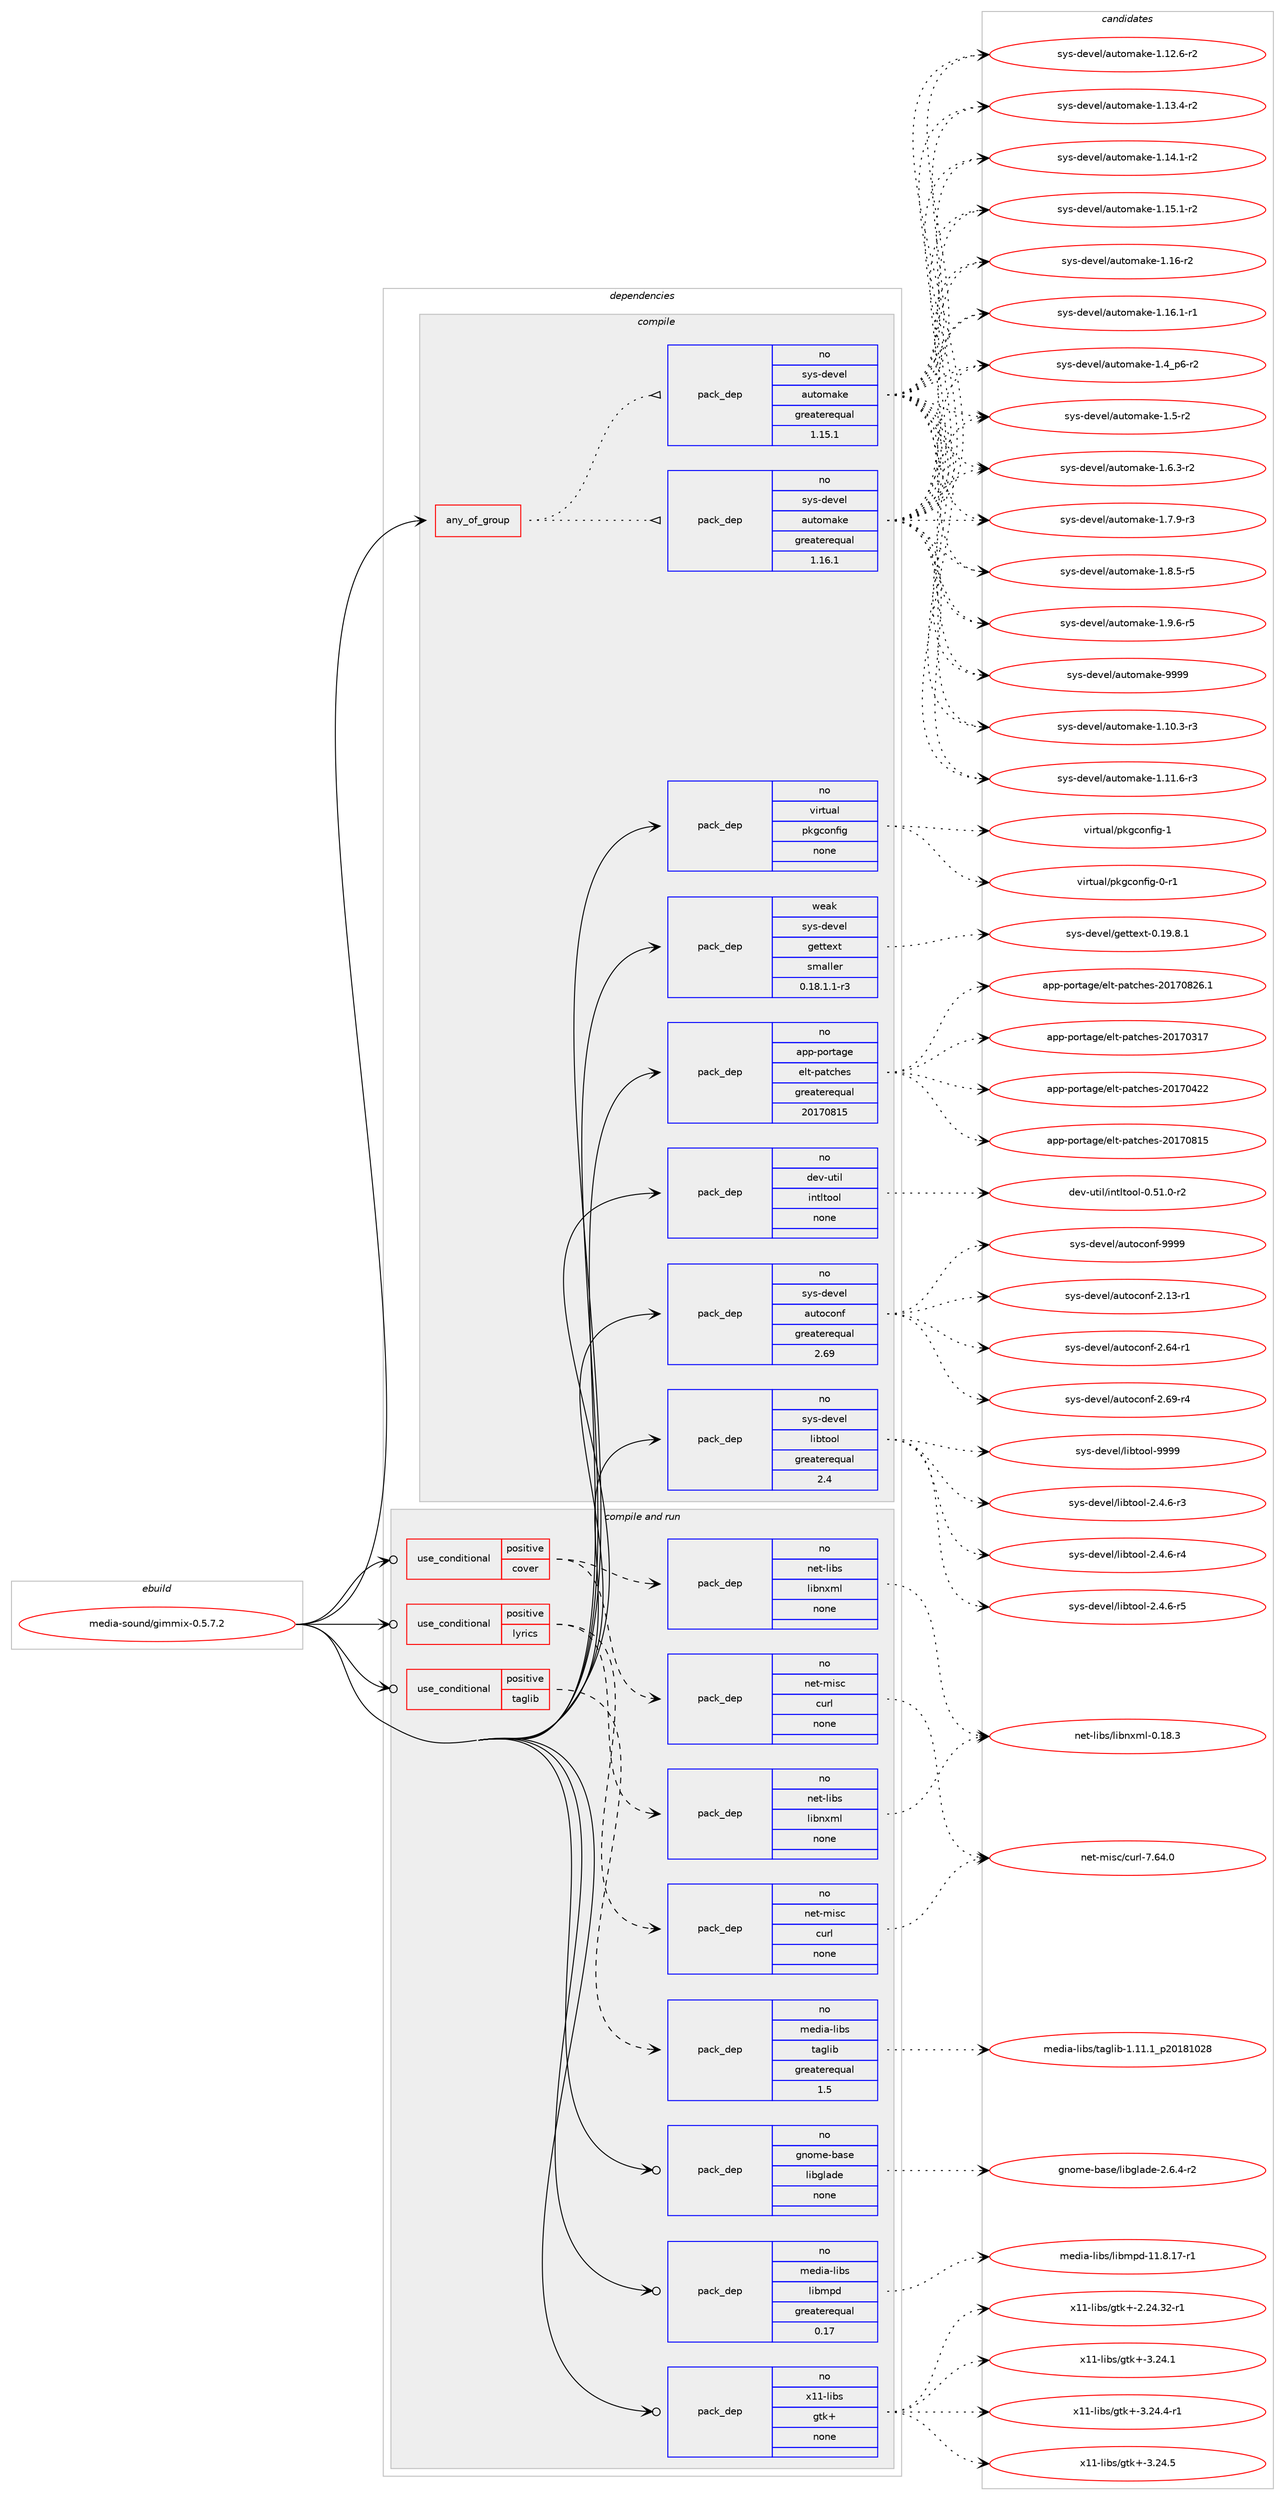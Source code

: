 digraph prolog {

# *************
# Graph options
# *************

newrank=true;
concentrate=true;
compound=true;
graph [rankdir=LR,fontname=Helvetica,fontsize=10,ranksep=1.5];#, ranksep=2.5, nodesep=0.2];
edge  [arrowhead=vee];
node  [fontname=Helvetica,fontsize=10];

# **********
# The ebuild
# **********

subgraph cluster_leftcol {
color=gray;
rank=same;
label=<<i>ebuild</i>>;
id [label="media-sound/gimmix-0.5.7.2", color=red, width=4, href="../media-sound/gimmix-0.5.7.2.svg"];
}

# ****************
# The dependencies
# ****************

subgraph cluster_midcol {
color=gray;
label=<<i>dependencies</i>>;
subgraph cluster_compile {
fillcolor="#eeeeee";
style=filled;
label=<<i>compile</i>>;
subgraph any25470 {
dependency1625974 [label=<<TABLE BORDER="0" CELLBORDER="1" CELLSPACING="0" CELLPADDING="4"><TR><TD CELLPADDING="10">any_of_group</TD></TR></TABLE>>, shape=none, color=red];subgraph pack1162535 {
dependency1625975 [label=<<TABLE BORDER="0" CELLBORDER="1" CELLSPACING="0" CELLPADDING="4" WIDTH="220"><TR><TD ROWSPAN="6" CELLPADDING="30">pack_dep</TD></TR><TR><TD WIDTH="110">no</TD></TR><TR><TD>sys-devel</TD></TR><TR><TD>automake</TD></TR><TR><TD>greaterequal</TD></TR><TR><TD>1.16.1</TD></TR></TABLE>>, shape=none, color=blue];
}
dependency1625974:e -> dependency1625975:w [weight=20,style="dotted",arrowhead="oinv"];
subgraph pack1162536 {
dependency1625976 [label=<<TABLE BORDER="0" CELLBORDER="1" CELLSPACING="0" CELLPADDING="4" WIDTH="220"><TR><TD ROWSPAN="6" CELLPADDING="30">pack_dep</TD></TR><TR><TD WIDTH="110">no</TD></TR><TR><TD>sys-devel</TD></TR><TR><TD>automake</TD></TR><TR><TD>greaterequal</TD></TR><TR><TD>1.15.1</TD></TR></TABLE>>, shape=none, color=blue];
}
dependency1625974:e -> dependency1625976:w [weight=20,style="dotted",arrowhead="oinv"];
}
id:e -> dependency1625974:w [weight=20,style="solid",arrowhead="vee"];
subgraph pack1162537 {
dependency1625977 [label=<<TABLE BORDER="0" CELLBORDER="1" CELLSPACING="0" CELLPADDING="4" WIDTH="220"><TR><TD ROWSPAN="6" CELLPADDING="30">pack_dep</TD></TR><TR><TD WIDTH="110">no</TD></TR><TR><TD>app-portage</TD></TR><TR><TD>elt-patches</TD></TR><TR><TD>greaterequal</TD></TR><TR><TD>20170815</TD></TR></TABLE>>, shape=none, color=blue];
}
id:e -> dependency1625977:w [weight=20,style="solid",arrowhead="vee"];
subgraph pack1162538 {
dependency1625978 [label=<<TABLE BORDER="0" CELLBORDER="1" CELLSPACING="0" CELLPADDING="4" WIDTH="220"><TR><TD ROWSPAN="6" CELLPADDING="30">pack_dep</TD></TR><TR><TD WIDTH="110">no</TD></TR><TR><TD>dev-util</TD></TR><TR><TD>intltool</TD></TR><TR><TD>none</TD></TR><TR><TD></TD></TR></TABLE>>, shape=none, color=blue];
}
id:e -> dependency1625978:w [weight=20,style="solid",arrowhead="vee"];
subgraph pack1162539 {
dependency1625979 [label=<<TABLE BORDER="0" CELLBORDER="1" CELLSPACING="0" CELLPADDING="4" WIDTH="220"><TR><TD ROWSPAN="6" CELLPADDING="30">pack_dep</TD></TR><TR><TD WIDTH="110">no</TD></TR><TR><TD>sys-devel</TD></TR><TR><TD>autoconf</TD></TR><TR><TD>greaterequal</TD></TR><TR><TD>2.69</TD></TR></TABLE>>, shape=none, color=blue];
}
id:e -> dependency1625979:w [weight=20,style="solid",arrowhead="vee"];
subgraph pack1162540 {
dependency1625980 [label=<<TABLE BORDER="0" CELLBORDER="1" CELLSPACING="0" CELLPADDING="4" WIDTH="220"><TR><TD ROWSPAN="6" CELLPADDING="30">pack_dep</TD></TR><TR><TD WIDTH="110">no</TD></TR><TR><TD>sys-devel</TD></TR><TR><TD>libtool</TD></TR><TR><TD>greaterequal</TD></TR><TR><TD>2.4</TD></TR></TABLE>>, shape=none, color=blue];
}
id:e -> dependency1625980:w [weight=20,style="solid",arrowhead="vee"];
subgraph pack1162541 {
dependency1625981 [label=<<TABLE BORDER="0" CELLBORDER="1" CELLSPACING="0" CELLPADDING="4" WIDTH="220"><TR><TD ROWSPAN="6" CELLPADDING="30">pack_dep</TD></TR><TR><TD WIDTH="110">no</TD></TR><TR><TD>virtual</TD></TR><TR><TD>pkgconfig</TD></TR><TR><TD>none</TD></TR><TR><TD></TD></TR></TABLE>>, shape=none, color=blue];
}
id:e -> dependency1625981:w [weight=20,style="solid",arrowhead="vee"];
subgraph pack1162542 {
dependency1625982 [label=<<TABLE BORDER="0" CELLBORDER="1" CELLSPACING="0" CELLPADDING="4" WIDTH="220"><TR><TD ROWSPAN="6" CELLPADDING="30">pack_dep</TD></TR><TR><TD WIDTH="110">weak</TD></TR><TR><TD>sys-devel</TD></TR><TR><TD>gettext</TD></TR><TR><TD>smaller</TD></TR><TR><TD>0.18.1.1-r3</TD></TR></TABLE>>, shape=none, color=blue];
}
id:e -> dependency1625982:w [weight=20,style="solid",arrowhead="vee"];
}
subgraph cluster_compileandrun {
fillcolor="#eeeeee";
style=filled;
label=<<i>compile and run</i>>;
subgraph cond437199 {
dependency1625983 [label=<<TABLE BORDER="0" CELLBORDER="1" CELLSPACING="0" CELLPADDING="4"><TR><TD ROWSPAN="3" CELLPADDING="10">use_conditional</TD></TR><TR><TD>positive</TD></TR><TR><TD>cover</TD></TR></TABLE>>, shape=none, color=red];
subgraph pack1162543 {
dependency1625984 [label=<<TABLE BORDER="0" CELLBORDER="1" CELLSPACING="0" CELLPADDING="4" WIDTH="220"><TR><TD ROWSPAN="6" CELLPADDING="30">pack_dep</TD></TR><TR><TD WIDTH="110">no</TD></TR><TR><TD>net-libs</TD></TR><TR><TD>libnxml</TD></TR><TR><TD>none</TD></TR><TR><TD></TD></TR></TABLE>>, shape=none, color=blue];
}
dependency1625983:e -> dependency1625984:w [weight=20,style="dashed",arrowhead="vee"];
subgraph pack1162544 {
dependency1625985 [label=<<TABLE BORDER="0" CELLBORDER="1" CELLSPACING="0" CELLPADDING="4" WIDTH="220"><TR><TD ROWSPAN="6" CELLPADDING="30">pack_dep</TD></TR><TR><TD WIDTH="110">no</TD></TR><TR><TD>net-misc</TD></TR><TR><TD>curl</TD></TR><TR><TD>none</TD></TR><TR><TD></TD></TR></TABLE>>, shape=none, color=blue];
}
dependency1625983:e -> dependency1625985:w [weight=20,style="dashed",arrowhead="vee"];
}
id:e -> dependency1625983:w [weight=20,style="solid",arrowhead="odotvee"];
subgraph cond437200 {
dependency1625986 [label=<<TABLE BORDER="0" CELLBORDER="1" CELLSPACING="0" CELLPADDING="4"><TR><TD ROWSPAN="3" CELLPADDING="10">use_conditional</TD></TR><TR><TD>positive</TD></TR><TR><TD>lyrics</TD></TR></TABLE>>, shape=none, color=red];
subgraph pack1162545 {
dependency1625987 [label=<<TABLE BORDER="0" CELLBORDER="1" CELLSPACING="0" CELLPADDING="4" WIDTH="220"><TR><TD ROWSPAN="6" CELLPADDING="30">pack_dep</TD></TR><TR><TD WIDTH="110">no</TD></TR><TR><TD>net-libs</TD></TR><TR><TD>libnxml</TD></TR><TR><TD>none</TD></TR><TR><TD></TD></TR></TABLE>>, shape=none, color=blue];
}
dependency1625986:e -> dependency1625987:w [weight=20,style="dashed",arrowhead="vee"];
subgraph pack1162546 {
dependency1625988 [label=<<TABLE BORDER="0" CELLBORDER="1" CELLSPACING="0" CELLPADDING="4" WIDTH="220"><TR><TD ROWSPAN="6" CELLPADDING="30">pack_dep</TD></TR><TR><TD WIDTH="110">no</TD></TR><TR><TD>net-misc</TD></TR><TR><TD>curl</TD></TR><TR><TD>none</TD></TR><TR><TD></TD></TR></TABLE>>, shape=none, color=blue];
}
dependency1625986:e -> dependency1625988:w [weight=20,style="dashed",arrowhead="vee"];
}
id:e -> dependency1625986:w [weight=20,style="solid",arrowhead="odotvee"];
subgraph cond437201 {
dependency1625989 [label=<<TABLE BORDER="0" CELLBORDER="1" CELLSPACING="0" CELLPADDING="4"><TR><TD ROWSPAN="3" CELLPADDING="10">use_conditional</TD></TR><TR><TD>positive</TD></TR><TR><TD>taglib</TD></TR></TABLE>>, shape=none, color=red];
subgraph pack1162547 {
dependency1625990 [label=<<TABLE BORDER="0" CELLBORDER="1" CELLSPACING="0" CELLPADDING="4" WIDTH="220"><TR><TD ROWSPAN="6" CELLPADDING="30">pack_dep</TD></TR><TR><TD WIDTH="110">no</TD></TR><TR><TD>media-libs</TD></TR><TR><TD>taglib</TD></TR><TR><TD>greaterequal</TD></TR><TR><TD>1.5</TD></TR></TABLE>>, shape=none, color=blue];
}
dependency1625989:e -> dependency1625990:w [weight=20,style="dashed",arrowhead="vee"];
}
id:e -> dependency1625989:w [weight=20,style="solid",arrowhead="odotvee"];
subgraph pack1162548 {
dependency1625991 [label=<<TABLE BORDER="0" CELLBORDER="1" CELLSPACING="0" CELLPADDING="4" WIDTH="220"><TR><TD ROWSPAN="6" CELLPADDING="30">pack_dep</TD></TR><TR><TD WIDTH="110">no</TD></TR><TR><TD>gnome-base</TD></TR><TR><TD>libglade</TD></TR><TR><TD>none</TD></TR><TR><TD></TD></TR></TABLE>>, shape=none, color=blue];
}
id:e -> dependency1625991:w [weight=20,style="solid",arrowhead="odotvee"];
subgraph pack1162549 {
dependency1625992 [label=<<TABLE BORDER="0" CELLBORDER="1" CELLSPACING="0" CELLPADDING="4" WIDTH="220"><TR><TD ROWSPAN="6" CELLPADDING="30">pack_dep</TD></TR><TR><TD WIDTH="110">no</TD></TR><TR><TD>media-libs</TD></TR><TR><TD>libmpd</TD></TR><TR><TD>greaterequal</TD></TR><TR><TD>0.17</TD></TR></TABLE>>, shape=none, color=blue];
}
id:e -> dependency1625992:w [weight=20,style="solid",arrowhead="odotvee"];
subgraph pack1162550 {
dependency1625993 [label=<<TABLE BORDER="0" CELLBORDER="1" CELLSPACING="0" CELLPADDING="4" WIDTH="220"><TR><TD ROWSPAN="6" CELLPADDING="30">pack_dep</TD></TR><TR><TD WIDTH="110">no</TD></TR><TR><TD>x11-libs</TD></TR><TR><TD>gtk+</TD></TR><TR><TD>none</TD></TR><TR><TD></TD></TR></TABLE>>, shape=none, color=blue];
}
id:e -> dependency1625993:w [weight=20,style="solid",arrowhead="odotvee"];
}
subgraph cluster_run {
fillcolor="#eeeeee";
style=filled;
label=<<i>run</i>>;
}
}

# **************
# The candidates
# **************

subgraph cluster_choices {
rank=same;
color=gray;
label=<<i>candidates</i>>;

subgraph choice1162535 {
color=black;
nodesep=1;
choice11512111545100101118101108479711711611110997107101454946494846514511451 [label="sys-devel/automake-1.10.3-r3", color=red, width=4,href="../sys-devel/automake-1.10.3-r3.svg"];
choice11512111545100101118101108479711711611110997107101454946494946544511451 [label="sys-devel/automake-1.11.6-r3", color=red, width=4,href="../sys-devel/automake-1.11.6-r3.svg"];
choice11512111545100101118101108479711711611110997107101454946495046544511450 [label="sys-devel/automake-1.12.6-r2", color=red, width=4,href="../sys-devel/automake-1.12.6-r2.svg"];
choice11512111545100101118101108479711711611110997107101454946495146524511450 [label="sys-devel/automake-1.13.4-r2", color=red, width=4,href="../sys-devel/automake-1.13.4-r2.svg"];
choice11512111545100101118101108479711711611110997107101454946495246494511450 [label="sys-devel/automake-1.14.1-r2", color=red, width=4,href="../sys-devel/automake-1.14.1-r2.svg"];
choice11512111545100101118101108479711711611110997107101454946495346494511450 [label="sys-devel/automake-1.15.1-r2", color=red, width=4,href="../sys-devel/automake-1.15.1-r2.svg"];
choice1151211154510010111810110847971171161111099710710145494649544511450 [label="sys-devel/automake-1.16-r2", color=red, width=4,href="../sys-devel/automake-1.16-r2.svg"];
choice11512111545100101118101108479711711611110997107101454946495446494511449 [label="sys-devel/automake-1.16.1-r1", color=red, width=4,href="../sys-devel/automake-1.16.1-r1.svg"];
choice115121115451001011181011084797117116111109971071014549465295112544511450 [label="sys-devel/automake-1.4_p6-r2", color=red, width=4,href="../sys-devel/automake-1.4_p6-r2.svg"];
choice11512111545100101118101108479711711611110997107101454946534511450 [label="sys-devel/automake-1.5-r2", color=red, width=4,href="../sys-devel/automake-1.5-r2.svg"];
choice115121115451001011181011084797117116111109971071014549465446514511450 [label="sys-devel/automake-1.6.3-r2", color=red, width=4,href="../sys-devel/automake-1.6.3-r2.svg"];
choice115121115451001011181011084797117116111109971071014549465546574511451 [label="sys-devel/automake-1.7.9-r3", color=red, width=4,href="../sys-devel/automake-1.7.9-r3.svg"];
choice115121115451001011181011084797117116111109971071014549465646534511453 [label="sys-devel/automake-1.8.5-r5", color=red, width=4,href="../sys-devel/automake-1.8.5-r5.svg"];
choice115121115451001011181011084797117116111109971071014549465746544511453 [label="sys-devel/automake-1.9.6-r5", color=red, width=4,href="../sys-devel/automake-1.9.6-r5.svg"];
choice115121115451001011181011084797117116111109971071014557575757 [label="sys-devel/automake-9999", color=red, width=4,href="../sys-devel/automake-9999.svg"];
dependency1625975:e -> choice11512111545100101118101108479711711611110997107101454946494846514511451:w [style=dotted,weight="100"];
dependency1625975:e -> choice11512111545100101118101108479711711611110997107101454946494946544511451:w [style=dotted,weight="100"];
dependency1625975:e -> choice11512111545100101118101108479711711611110997107101454946495046544511450:w [style=dotted,weight="100"];
dependency1625975:e -> choice11512111545100101118101108479711711611110997107101454946495146524511450:w [style=dotted,weight="100"];
dependency1625975:e -> choice11512111545100101118101108479711711611110997107101454946495246494511450:w [style=dotted,weight="100"];
dependency1625975:e -> choice11512111545100101118101108479711711611110997107101454946495346494511450:w [style=dotted,weight="100"];
dependency1625975:e -> choice1151211154510010111810110847971171161111099710710145494649544511450:w [style=dotted,weight="100"];
dependency1625975:e -> choice11512111545100101118101108479711711611110997107101454946495446494511449:w [style=dotted,weight="100"];
dependency1625975:e -> choice115121115451001011181011084797117116111109971071014549465295112544511450:w [style=dotted,weight="100"];
dependency1625975:e -> choice11512111545100101118101108479711711611110997107101454946534511450:w [style=dotted,weight="100"];
dependency1625975:e -> choice115121115451001011181011084797117116111109971071014549465446514511450:w [style=dotted,weight="100"];
dependency1625975:e -> choice115121115451001011181011084797117116111109971071014549465546574511451:w [style=dotted,weight="100"];
dependency1625975:e -> choice115121115451001011181011084797117116111109971071014549465646534511453:w [style=dotted,weight="100"];
dependency1625975:e -> choice115121115451001011181011084797117116111109971071014549465746544511453:w [style=dotted,weight="100"];
dependency1625975:e -> choice115121115451001011181011084797117116111109971071014557575757:w [style=dotted,weight="100"];
}
subgraph choice1162536 {
color=black;
nodesep=1;
choice11512111545100101118101108479711711611110997107101454946494846514511451 [label="sys-devel/automake-1.10.3-r3", color=red, width=4,href="../sys-devel/automake-1.10.3-r3.svg"];
choice11512111545100101118101108479711711611110997107101454946494946544511451 [label="sys-devel/automake-1.11.6-r3", color=red, width=4,href="../sys-devel/automake-1.11.6-r3.svg"];
choice11512111545100101118101108479711711611110997107101454946495046544511450 [label="sys-devel/automake-1.12.6-r2", color=red, width=4,href="../sys-devel/automake-1.12.6-r2.svg"];
choice11512111545100101118101108479711711611110997107101454946495146524511450 [label="sys-devel/automake-1.13.4-r2", color=red, width=4,href="../sys-devel/automake-1.13.4-r2.svg"];
choice11512111545100101118101108479711711611110997107101454946495246494511450 [label="sys-devel/automake-1.14.1-r2", color=red, width=4,href="../sys-devel/automake-1.14.1-r2.svg"];
choice11512111545100101118101108479711711611110997107101454946495346494511450 [label="sys-devel/automake-1.15.1-r2", color=red, width=4,href="../sys-devel/automake-1.15.1-r2.svg"];
choice1151211154510010111810110847971171161111099710710145494649544511450 [label="sys-devel/automake-1.16-r2", color=red, width=4,href="../sys-devel/automake-1.16-r2.svg"];
choice11512111545100101118101108479711711611110997107101454946495446494511449 [label="sys-devel/automake-1.16.1-r1", color=red, width=4,href="../sys-devel/automake-1.16.1-r1.svg"];
choice115121115451001011181011084797117116111109971071014549465295112544511450 [label="sys-devel/automake-1.4_p6-r2", color=red, width=4,href="../sys-devel/automake-1.4_p6-r2.svg"];
choice11512111545100101118101108479711711611110997107101454946534511450 [label="sys-devel/automake-1.5-r2", color=red, width=4,href="../sys-devel/automake-1.5-r2.svg"];
choice115121115451001011181011084797117116111109971071014549465446514511450 [label="sys-devel/automake-1.6.3-r2", color=red, width=4,href="../sys-devel/automake-1.6.3-r2.svg"];
choice115121115451001011181011084797117116111109971071014549465546574511451 [label="sys-devel/automake-1.7.9-r3", color=red, width=4,href="../sys-devel/automake-1.7.9-r3.svg"];
choice115121115451001011181011084797117116111109971071014549465646534511453 [label="sys-devel/automake-1.8.5-r5", color=red, width=4,href="../sys-devel/automake-1.8.5-r5.svg"];
choice115121115451001011181011084797117116111109971071014549465746544511453 [label="sys-devel/automake-1.9.6-r5", color=red, width=4,href="../sys-devel/automake-1.9.6-r5.svg"];
choice115121115451001011181011084797117116111109971071014557575757 [label="sys-devel/automake-9999", color=red, width=4,href="../sys-devel/automake-9999.svg"];
dependency1625976:e -> choice11512111545100101118101108479711711611110997107101454946494846514511451:w [style=dotted,weight="100"];
dependency1625976:e -> choice11512111545100101118101108479711711611110997107101454946494946544511451:w [style=dotted,weight="100"];
dependency1625976:e -> choice11512111545100101118101108479711711611110997107101454946495046544511450:w [style=dotted,weight="100"];
dependency1625976:e -> choice11512111545100101118101108479711711611110997107101454946495146524511450:w [style=dotted,weight="100"];
dependency1625976:e -> choice11512111545100101118101108479711711611110997107101454946495246494511450:w [style=dotted,weight="100"];
dependency1625976:e -> choice11512111545100101118101108479711711611110997107101454946495346494511450:w [style=dotted,weight="100"];
dependency1625976:e -> choice1151211154510010111810110847971171161111099710710145494649544511450:w [style=dotted,weight="100"];
dependency1625976:e -> choice11512111545100101118101108479711711611110997107101454946495446494511449:w [style=dotted,weight="100"];
dependency1625976:e -> choice115121115451001011181011084797117116111109971071014549465295112544511450:w [style=dotted,weight="100"];
dependency1625976:e -> choice11512111545100101118101108479711711611110997107101454946534511450:w [style=dotted,weight="100"];
dependency1625976:e -> choice115121115451001011181011084797117116111109971071014549465446514511450:w [style=dotted,weight="100"];
dependency1625976:e -> choice115121115451001011181011084797117116111109971071014549465546574511451:w [style=dotted,weight="100"];
dependency1625976:e -> choice115121115451001011181011084797117116111109971071014549465646534511453:w [style=dotted,weight="100"];
dependency1625976:e -> choice115121115451001011181011084797117116111109971071014549465746544511453:w [style=dotted,weight="100"];
dependency1625976:e -> choice115121115451001011181011084797117116111109971071014557575757:w [style=dotted,weight="100"];
}
subgraph choice1162537 {
color=black;
nodesep=1;
choice97112112451121111141169710310147101108116451129711699104101115455048495548514955 [label="app-portage/elt-patches-20170317", color=red, width=4,href="../app-portage/elt-patches-20170317.svg"];
choice97112112451121111141169710310147101108116451129711699104101115455048495548525050 [label="app-portage/elt-patches-20170422", color=red, width=4,href="../app-portage/elt-patches-20170422.svg"];
choice97112112451121111141169710310147101108116451129711699104101115455048495548564953 [label="app-portage/elt-patches-20170815", color=red, width=4,href="../app-portage/elt-patches-20170815.svg"];
choice971121124511211111411697103101471011081164511297116991041011154550484955485650544649 [label="app-portage/elt-patches-20170826.1", color=red, width=4,href="../app-portage/elt-patches-20170826.1.svg"];
dependency1625977:e -> choice97112112451121111141169710310147101108116451129711699104101115455048495548514955:w [style=dotted,weight="100"];
dependency1625977:e -> choice97112112451121111141169710310147101108116451129711699104101115455048495548525050:w [style=dotted,weight="100"];
dependency1625977:e -> choice97112112451121111141169710310147101108116451129711699104101115455048495548564953:w [style=dotted,weight="100"];
dependency1625977:e -> choice971121124511211111411697103101471011081164511297116991041011154550484955485650544649:w [style=dotted,weight="100"];
}
subgraph choice1162538 {
color=black;
nodesep=1;
choice1001011184511711610510847105110116108116111111108454846534946484511450 [label="dev-util/intltool-0.51.0-r2", color=red, width=4,href="../dev-util/intltool-0.51.0-r2.svg"];
dependency1625978:e -> choice1001011184511711610510847105110116108116111111108454846534946484511450:w [style=dotted,weight="100"];
}
subgraph choice1162539 {
color=black;
nodesep=1;
choice1151211154510010111810110847971171161119911111010245504649514511449 [label="sys-devel/autoconf-2.13-r1", color=red, width=4,href="../sys-devel/autoconf-2.13-r1.svg"];
choice1151211154510010111810110847971171161119911111010245504654524511449 [label="sys-devel/autoconf-2.64-r1", color=red, width=4,href="../sys-devel/autoconf-2.64-r1.svg"];
choice1151211154510010111810110847971171161119911111010245504654574511452 [label="sys-devel/autoconf-2.69-r4", color=red, width=4,href="../sys-devel/autoconf-2.69-r4.svg"];
choice115121115451001011181011084797117116111991111101024557575757 [label="sys-devel/autoconf-9999", color=red, width=4,href="../sys-devel/autoconf-9999.svg"];
dependency1625979:e -> choice1151211154510010111810110847971171161119911111010245504649514511449:w [style=dotted,weight="100"];
dependency1625979:e -> choice1151211154510010111810110847971171161119911111010245504654524511449:w [style=dotted,weight="100"];
dependency1625979:e -> choice1151211154510010111810110847971171161119911111010245504654574511452:w [style=dotted,weight="100"];
dependency1625979:e -> choice115121115451001011181011084797117116111991111101024557575757:w [style=dotted,weight="100"];
}
subgraph choice1162540 {
color=black;
nodesep=1;
choice1151211154510010111810110847108105981161111111084550465246544511451 [label="sys-devel/libtool-2.4.6-r3", color=red, width=4,href="../sys-devel/libtool-2.4.6-r3.svg"];
choice1151211154510010111810110847108105981161111111084550465246544511452 [label="sys-devel/libtool-2.4.6-r4", color=red, width=4,href="../sys-devel/libtool-2.4.6-r4.svg"];
choice1151211154510010111810110847108105981161111111084550465246544511453 [label="sys-devel/libtool-2.4.6-r5", color=red, width=4,href="../sys-devel/libtool-2.4.6-r5.svg"];
choice1151211154510010111810110847108105981161111111084557575757 [label="sys-devel/libtool-9999", color=red, width=4,href="../sys-devel/libtool-9999.svg"];
dependency1625980:e -> choice1151211154510010111810110847108105981161111111084550465246544511451:w [style=dotted,weight="100"];
dependency1625980:e -> choice1151211154510010111810110847108105981161111111084550465246544511452:w [style=dotted,weight="100"];
dependency1625980:e -> choice1151211154510010111810110847108105981161111111084550465246544511453:w [style=dotted,weight="100"];
dependency1625980:e -> choice1151211154510010111810110847108105981161111111084557575757:w [style=dotted,weight="100"];
}
subgraph choice1162541 {
color=black;
nodesep=1;
choice11810511411611797108471121071039911111010210510345484511449 [label="virtual/pkgconfig-0-r1", color=red, width=4,href="../virtual/pkgconfig-0-r1.svg"];
choice1181051141161179710847112107103991111101021051034549 [label="virtual/pkgconfig-1", color=red, width=4,href="../virtual/pkgconfig-1.svg"];
dependency1625981:e -> choice11810511411611797108471121071039911111010210510345484511449:w [style=dotted,weight="100"];
dependency1625981:e -> choice1181051141161179710847112107103991111101021051034549:w [style=dotted,weight="100"];
}
subgraph choice1162542 {
color=black;
nodesep=1;
choice1151211154510010111810110847103101116116101120116454846495746564649 [label="sys-devel/gettext-0.19.8.1", color=red, width=4,href="../sys-devel/gettext-0.19.8.1.svg"];
dependency1625982:e -> choice1151211154510010111810110847103101116116101120116454846495746564649:w [style=dotted,weight="100"];
}
subgraph choice1162543 {
color=black;
nodesep=1;
choice1101011164510810598115471081059811012010910845484649564651 [label="net-libs/libnxml-0.18.3", color=red, width=4,href="../net-libs/libnxml-0.18.3.svg"];
dependency1625984:e -> choice1101011164510810598115471081059811012010910845484649564651:w [style=dotted,weight="100"];
}
subgraph choice1162544 {
color=black;
nodesep=1;
choice1101011164510910511599479911711410845554654524648 [label="net-misc/curl-7.64.0", color=red, width=4,href="../net-misc/curl-7.64.0.svg"];
dependency1625985:e -> choice1101011164510910511599479911711410845554654524648:w [style=dotted,weight="100"];
}
subgraph choice1162545 {
color=black;
nodesep=1;
choice1101011164510810598115471081059811012010910845484649564651 [label="net-libs/libnxml-0.18.3", color=red, width=4,href="../net-libs/libnxml-0.18.3.svg"];
dependency1625987:e -> choice1101011164510810598115471081059811012010910845484649564651:w [style=dotted,weight="100"];
}
subgraph choice1162546 {
color=black;
nodesep=1;
choice1101011164510910511599479911711410845554654524648 [label="net-misc/curl-7.64.0", color=red, width=4,href="../net-misc/curl-7.64.0.svg"];
dependency1625988:e -> choice1101011164510910511599479911711410845554654524648:w [style=dotted,weight="100"];
}
subgraph choice1162547 {
color=black;
nodesep=1;
choice10910110010597451081059811547116971031081059845494649494649951125048495649485056 [label="media-libs/taglib-1.11.1_p20181028", color=red, width=4,href="../media-libs/taglib-1.11.1_p20181028.svg"];
dependency1625990:e -> choice10910110010597451081059811547116971031081059845494649494649951125048495649485056:w [style=dotted,weight="100"];
}
subgraph choice1162548 {
color=black;
nodesep=1;
choice1031101111091014598971151014710810598103108971001014550465446524511450 [label="gnome-base/libglade-2.6.4-r2", color=red, width=4,href="../gnome-base/libglade-2.6.4-r2.svg"];
dependency1625991:e -> choice1031101111091014598971151014710810598103108971001014550465446524511450:w [style=dotted,weight="100"];
}
subgraph choice1162549 {
color=black;
nodesep=1;
choice109101100105974510810598115471081059810911210045494946564649554511449 [label="media-libs/libmpd-11.8.17-r1", color=red, width=4,href="../media-libs/libmpd-11.8.17-r1.svg"];
dependency1625992:e -> choice109101100105974510810598115471081059810911210045494946564649554511449:w [style=dotted,weight="100"];
}
subgraph choice1162550 {
color=black;
nodesep=1;
choice12049494510810598115471031161074345504650524651504511449 [label="x11-libs/gtk+-2.24.32-r1", color=red, width=4,href="../x11-libs/gtk+-2.24.32-r1.svg"];
choice12049494510810598115471031161074345514650524649 [label="x11-libs/gtk+-3.24.1", color=red, width=4,href="../x11-libs/gtk+-3.24.1.svg"];
choice120494945108105981154710311610743455146505246524511449 [label="x11-libs/gtk+-3.24.4-r1", color=red, width=4,href="../x11-libs/gtk+-3.24.4-r1.svg"];
choice12049494510810598115471031161074345514650524653 [label="x11-libs/gtk+-3.24.5", color=red, width=4,href="../x11-libs/gtk+-3.24.5.svg"];
dependency1625993:e -> choice12049494510810598115471031161074345504650524651504511449:w [style=dotted,weight="100"];
dependency1625993:e -> choice12049494510810598115471031161074345514650524649:w [style=dotted,weight="100"];
dependency1625993:e -> choice120494945108105981154710311610743455146505246524511449:w [style=dotted,weight="100"];
dependency1625993:e -> choice12049494510810598115471031161074345514650524653:w [style=dotted,weight="100"];
}
}

}
